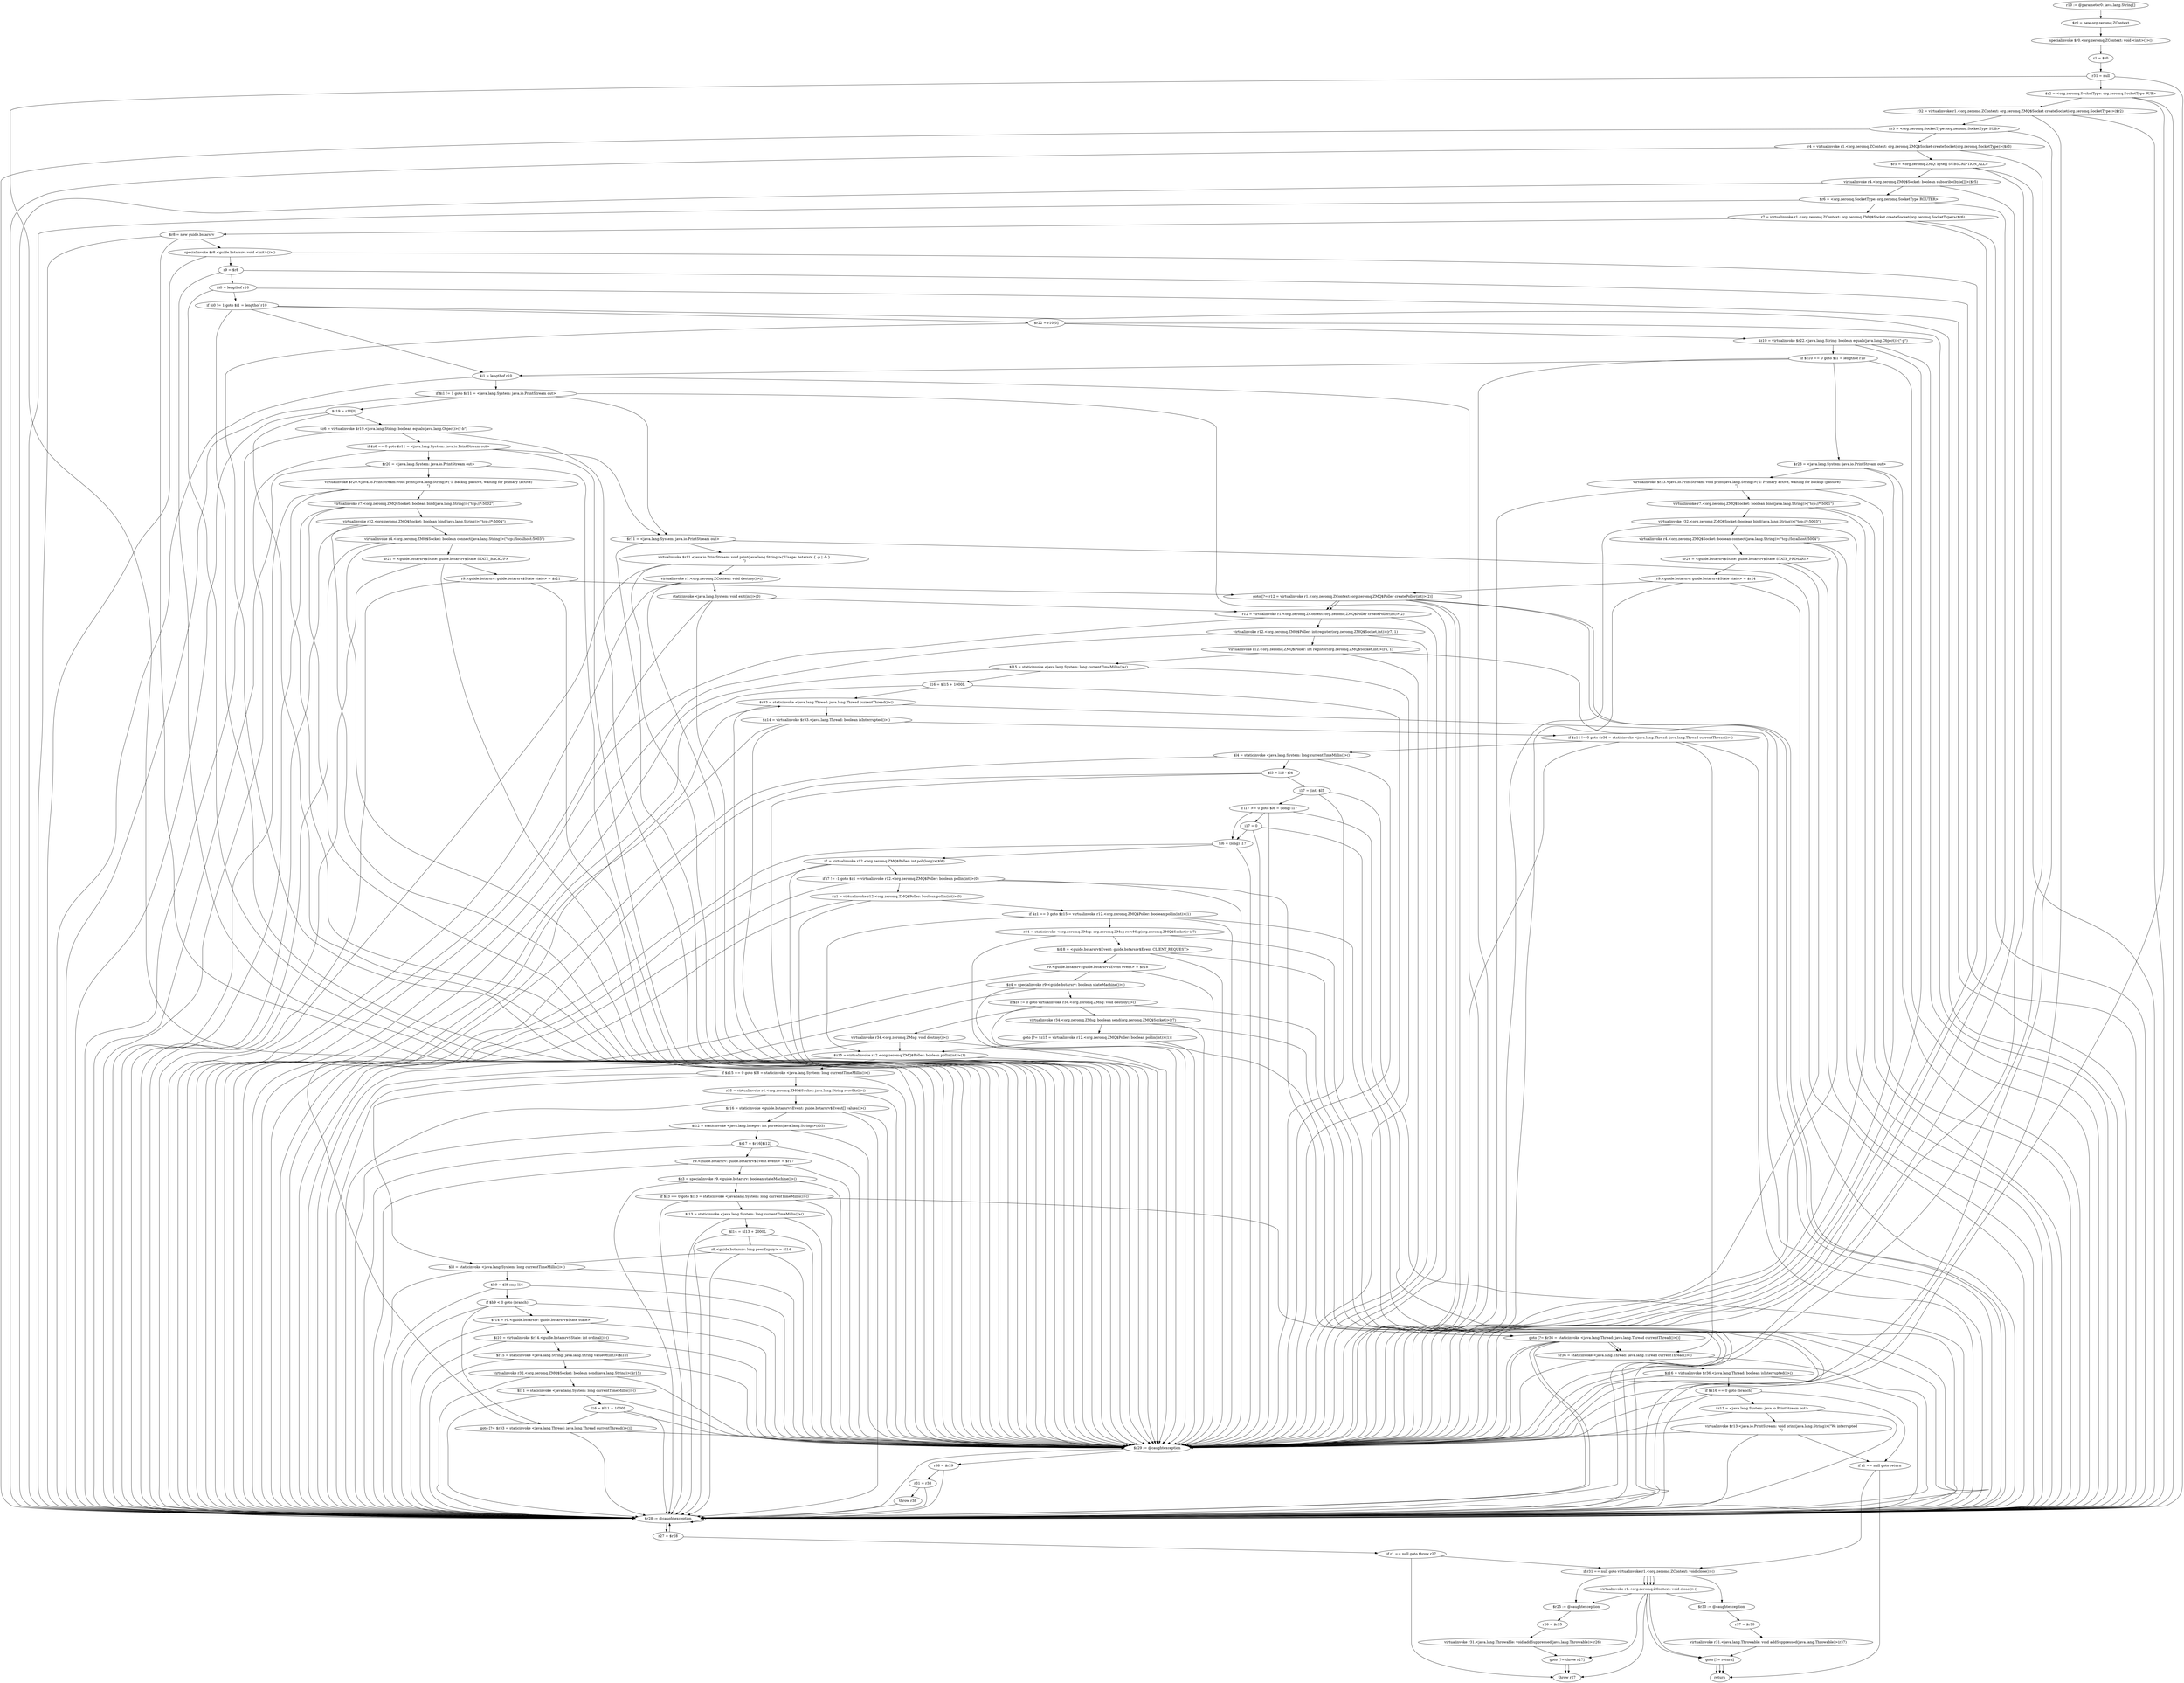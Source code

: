 digraph "unitGraph" {
    "r10 := @parameter0: java.lang.String[]"
    "$r0 = new org.zeromq.ZContext"
    "specialinvoke $r0.<org.zeromq.ZContext: void <init>()>()"
    "r1 = $r0"
    "r31 = null"
    "$r2 = <org.zeromq.SocketType: org.zeromq.SocketType PUB>"
    "r32 = virtualinvoke r1.<org.zeromq.ZContext: org.zeromq.ZMQ$Socket createSocket(org.zeromq.SocketType)>($r2)"
    "$r3 = <org.zeromq.SocketType: org.zeromq.SocketType SUB>"
    "r4 = virtualinvoke r1.<org.zeromq.ZContext: org.zeromq.ZMQ$Socket createSocket(org.zeromq.SocketType)>($r3)"
    "$r5 = <org.zeromq.ZMQ: byte[] SUBSCRIPTION_ALL>"
    "virtualinvoke r4.<org.zeromq.ZMQ$Socket: boolean subscribe(byte[])>($r5)"
    "$r6 = <org.zeromq.SocketType: org.zeromq.SocketType ROUTER>"
    "r7 = virtualinvoke r1.<org.zeromq.ZContext: org.zeromq.ZMQ$Socket createSocket(org.zeromq.SocketType)>($r6)"
    "$r8 = new guide.bstarsrv"
    "specialinvoke $r8.<guide.bstarsrv: void <init>()>()"
    "r9 = $r8"
    "$i0 = lengthof r10"
    "if $i0 != 1 goto $i1 = lengthof r10"
    "$r22 = r10[0]"
    "$z10 = virtualinvoke $r22.<java.lang.String: boolean equals(java.lang.Object)>(\"-p\")"
    "if $z10 == 0 goto $i1 = lengthof r10"
    "$r23 = <java.lang.System: java.io.PrintStream out>"
    "virtualinvoke $r23.<java.io.PrintStream: void print(java.lang.String)>(\"I: Primary active, waiting for backup (passive)\n\")"
    "virtualinvoke r7.<org.zeromq.ZMQ$Socket: boolean bind(java.lang.String)>(\"tcp://*:5001\")"
    "virtualinvoke r32.<org.zeromq.ZMQ$Socket: boolean bind(java.lang.String)>(\"tcp://*:5003\")"
    "virtualinvoke r4.<org.zeromq.ZMQ$Socket: boolean connect(java.lang.String)>(\"tcp://localhost:5004\")"
    "$r24 = <guide.bstarsrv$State: guide.bstarsrv$State STATE_PRIMARY>"
    "r9.<guide.bstarsrv: guide.bstarsrv$State state> = $r24"
    "goto [?= r12 = virtualinvoke r1.<org.zeromq.ZContext: org.zeromq.ZMQ$Poller createPoller(int)>(2)]"
    "$i1 = lengthof r10"
    "if $i1 != 1 goto $r11 = <java.lang.System: java.io.PrintStream out>"
    "$r19 = r10[0]"
    "$z6 = virtualinvoke $r19.<java.lang.String: boolean equals(java.lang.Object)>(\"-b\")"
    "if $z6 == 0 goto $r11 = <java.lang.System: java.io.PrintStream out>"
    "$r20 = <java.lang.System: java.io.PrintStream out>"
    "virtualinvoke $r20.<java.io.PrintStream: void print(java.lang.String)>(\"I: Backup passive, waiting for primary (active)\n\")"
    "virtualinvoke r7.<org.zeromq.ZMQ$Socket: boolean bind(java.lang.String)>(\"tcp://*:5002\")"
    "virtualinvoke r32.<org.zeromq.ZMQ$Socket: boolean bind(java.lang.String)>(\"tcp://*:5004\")"
    "virtualinvoke r4.<org.zeromq.ZMQ$Socket: boolean connect(java.lang.String)>(\"tcp://localhost:5003\")"
    "$r21 = <guide.bstarsrv$State: guide.bstarsrv$State STATE_BACKUP>"
    "r9.<guide.bstarsrv: guide.bstarsrv$State state> = $r21"
    "$r11 = <java.lang.System: java.io.PrintStream out>"
    "virtualinvoke $r11.<java.io.PrintStream: void print(java.lang.String)>(\"Usage: bstarsrv { -p | -b }\n\")"
    "virtualinvoke r1.<org.zeromq.ZContext: void destroy()>()"
    "staticinvoke <java.lang.System: void exit(int)>(0)"
    "r12 = virtualinvoke r1.<org.zeromq.ZContext: org.zeromq.ZMQ$Poller createPoller(int)>(2)"
    "virtualinvoke r12.<org.zeromq.ZMQ$Poller: int register(org.zeromq.ZMQ$Socket,int)>(r7, 1)"
    "virtualinvoke r12.<org.zeromq.ZMQ$Poller: int register(org.zeromq.ZMQ$Socket,int)>(r4, 1)"
    "$l15 = staticinvoke <java.lang.System: long currentTimeMillis()>()"
    "l16 = $l15 + 1000L"
    "$r33 = staticinvoke <java.lang.Thread: java.lang.Thread currentThread()>()"
    "$z14 = virtualinvoke $r33.<java.lang.Thread: boolean isInterrupted()>()"
    "if $z14 != 0 goto $r36 = staticinvoke <java.lang.Thread: java.lang.Thread currentThread()>()"
    "$l4 = staticinvoke <java.lang.System: long currentTimeMillis()>()"
    "$l5 = l16 - $l4"
    "i17 = (int) $l5"
    "if i17 >= 0 goto $l6 = (long) i17"
    "i17 = 0"
    "$l6 = (long) i17"
    "i7 = virtualinvoke r12.<org.zeromq.ZMQ$Poller: int poll(long)>($l6)"
    "if i7 != -1 goto $z1 = virtualinvoke r12.<org.zeromq.ZMQ$Poller: boolean pollin(int)>(0)"
    "goto [?= $r36 = staticinvoke <java.lang.Thread: java.lang.Thread currentThread()>()]"
    "$z1 = virtualinvoke r12.<org.zeromq.ZMQ$Poller: boolean pollin(int)>(0)"
    "if $z1 == 0 goto $z15 = virtualinvoke r12.<org.zeromq.ZMQ$Poller: boolean pollin(int)>(1)"
    "r34 = staticinvoke <org.zeromq.ZMsg: org.zeromq.ZMsg recvMsg(org.zeromq.ZMQ$Socket)>(r7)"
    "$r18 = <guide.bstarsrv$Event: guide.bstarsrv$Event CLIENT_REQUEST>"
    "r9.<guide.bstarsrv: guide.bstarsrv$Event event> = $r18"
    "$z4 = specialinvoke r9.<guide.bstarsrv: boolean stateMachine()>()"
    "if $z4 != 0 goto virtualinvoke r34.<org.zeromq.ZMsg: void destroy()>()"
    "virtualinvoke r34.<org.zeromq.ZMsg: boolean send(org.zeromq.ZMQ$Socket)>(r7)"
    "goto [?= $z15 = virtualinvoke r12.<org.zeromq.ZMQ$Poller: boolean pollin(int)>(1)]"
    "virtualinvoke r34.<org.zeromq.ZMsg: void destroy()>()"
    "$z15 = virtualinvoke r12.<org.zeromq.ZMQ$Poller: boolean pollin(int)>(1)"
    "if $z15 == 0 goto $l8 = staticinvoke <java.lang.System: long currentTimeMillis()>()"
    "r35 = virtualinvoke r4.<org.zeromq.ZMQ$Socket: java.lang.String recvStr()>()"
    "$r16 = staticinvoke <guide.bstarsrv$Event: guide.bstarsrv$Event[] values()>()"
    "$i12 = staticinvoke <java.lang.Integer: int parseInt(java.lang.String)>(r35)"
    "$r17 = $r16[$i12]"
    "r9.<guide.bstarsrv: guide.bstarsrv$Event event> = $r17"
    "$z3 = specialinvoke r9.<guide.bstarsrv: boolean stateMachine()>()"
    "if $z3 == 0 goto $l13 = staticinvoke <java.lang.System: long currentTimeMillis()>()"
    "$l13 = staticinvoke <java.lang.System: long currentTimeMillis()>()"
    "$l14 = $l13 + 2000L"
    "r9.<guide.bstarsrv: long peerExpiry> = $l14"
    "$l8 = staticinvoke <java.lang.System: long currentTimeMillis()>()"
    "$b9 = $l8 cmp l16"
    "if $b9 < 0 goto (branch)"
    "$r14 = r9.<guide.bstarsrv: guide.bstarsrv$State state>"
    "$i10 = virtualinvoke $r14.<guide.bstarsrv$State: int ordinal()>()"
    "$r15 = staticinvoke <java.lang.String: java.lang.String valueOf(int)>($i10)"
    "virtualinvoke r32.<org.zeromq.ZMQ$Socket: boolean send(java.lang.String)>($r15)"
    "$l11 = staticinvoke <java.lang.System: long currentTimeMillis()>()"
    "l16 = $l11 + 1000L"
    "goto [?= $r33 = staticinvoke <java.lang.Thread: java.lang.Thread currentThread()>()]"
    "$r36 = staticinvoke <java.lang.Thread: java.lang.Thread currentThread()>()"
    "$z16 = virtualinvoke $r36.<java.lang.Thread: boolean isInterrupted()>()"
    "if $z16 == 0 goto (branch)"
    "$r13 = <java.lang.System: java.io.PrintStream out>"
    "virtualinvoke $r13.<java.io.PrintStream: void print(java.lang.String)>(\"W: interrupted\n\")"
    "if r1 == null goto return"
    "if r31 == null goto virtualinvoke r1.<org.zeromq.ZContext: void close()>()"
    "virtualinvoke r1.<org.zeromq.ZContext: void close()>()"
    "goto [?= return]"
    "$r30 := @caughtexception"
    "r37 = $r30"
    "virtualinvoke r31.<java.lang.Throwable: void addSuppressed(java.lang.Throwable)>(r37)"
    "$r29 := @caughtexception"
    "r38 = $r29"
    "r31 = r38"
    "throw r38"
    "$r28 := @caughtexception"
    "r27 = $r28"
    "if r1 == null goto throw r27"
    "goto [?= throw r27]"
    "$r25 := @caughtexception"
    "r26 = $r25"
    "virtualinvoke r31.<java.lang.Throwable: void addSuppressed(java.lang.Throwable)>(r26)"
    "throw r27"
    "return"
    "r10 := @parameter0: java.lang.String[]"->"$r0 = new org.zeromq.ZContext";
    "$r0 = new org.zeromq.ZContext"->"specialinvoke $r0.<org.zeromq.ZContext: void <init>()>()";
    "specialinvoke $r0.<org.zeromq.ZContext: void <init>()>()"->"r1 = $r0";
    "r1 = $r0"->"r31 = null";
    "r31 = null"->"$r29 := @caughtexception";
    "r31 = null"->"$r28 := @caughtexception";
    "r31 = null"->"$r2 = <org.zeromq.SocketType: org.zeromq.SocketType PUB>";
    "$r2 = <org.zeromq.SocketType: org.zeromq.SocketType PUB>"->"$r29 := @caughtexception";
    "$r2 = <org.zeromq.SocketType: org.zeromq.SocketType PUB>"->"$r28 := @caughtexception";
    "$r2 = <org.zeromq.SocketType: org.zeromq.SocketType PUB>"->"r32 = virtualinvoke r1.<org.zeromq.ZContext: org.zeromq.ZMQ$Socket createSocket(org.zeromq.SocketType)>($r2)";
    "r32 = virtualinvoke r1.<org.zeromq.ZContext: org.zeromq.ZMQ$Socket createSocket(org.zeromq.SocketType)>($r2)"->"$r29 := @caughtexception";
    "r32 = virtualinvoke r1.<org.zeromq.ZContext: org.zeromq.ZMQ$Socket createSocket(org.zeromq.SocketType)>($r2)"->"$r28 := @caughtexception";
    "r32 = virtualinvoke r1.<org.zeromq.ZContext: org.zeromq.ZMQ$Socket createSocket(org.zeromq.SocketType)>($r2)"->"$r3 = <org.zeromq.SocketType: org.zeromq.SocketType SUB>";
    "$r3 = <org.zeromq.SocketType: org.zeromq.SocketType SUB>"->"$r29 := @caughtexception";
    "$r3 = <org.zeromq.SocketType: org.zeromq.SocketType SUB>"->"$r28 := @caughtexception";
    "$r3 = <org.zeromq.SocketType: org.zeromq.SocketType SUB>"->"r4 = virtualinvoke r1.<org.zeromq.ZContext: org.zeromq.ZMQ$Socket createSocket(org.zeromq.SocketType)>($r3)";
    "r4 = virtualinvoke r1.<org.zeromq.ZContext: org.zeromq.ZMQ$Socket createSocket(org.zeromq.SocketType)>($r3)"->"$r29 := @caughtexception";
    "r4 = virtualinvoke r1.<org.zeromq.ZContext: org.zeromq.ZMQ$Socket createSocket(org.zeromq.SocketType)>($r3)"->"$r28 := @caughtexception";
    "r4 = virtualinvoke r1.<org.zeromq.ZContext: org.zeromq.ZMQ$Socket createSocket(org.zeromq.SocketType)>($r3)"->"$r5 = <org.zeromq.ZMQ: byte[] SUBSCRIPTION_ALL>";
    "$r5 = <org.zeromq.ZMQ: byte[] SUBSCRIPTION_ALL>"->"$r29 := @caughtexception";
    "$r5 = <org.zeromq.ZMQ: byte[] SUBSCRIPTION_ALL>"->"$r28 := @caughtexception";
    "$r5 = <org.zeromq.ZMQ: byte[] SUBSCRIPTION_ALL>"->"virtualinvoke r4.<org.zeromq.ZMQ$Socket: boolean subscribe(byte[])>($r5)";
    "virtualinvoke r4.<org.zeromq.ZMQ$Socket: boolean subscribe(byte[])>($r5)"->"$r29 := @caughtexception";
    "virtualinvoke r4.<org.zeromq.ZMQ$Socket: boolean subscribe(byte[])>($r5)"->"$r28 := @caughtexception";
    "virtualinvoke r4.<org.zeromq.ZMQ$Socket: boolean subscribe(byte[])>($r5)"->"$r6 = <org.zeromq.SocketType: org.zeromq.SocketType ROUTER>";
    "$r6 = <org.zeromq.SocketType: org.zeromq.SocketType ROUTER>"->"$r29 := @caughtexception";
    "$r6 = <org.zeromq.SocketType: org.zeromq.SocketType ROUTER>"->"$r28 := @caughtexception";
    "$r6 = <org.zeromq.SocketType: org.zeromq.SocketType ROUTER>"->"r7 = virtualinvoke r1.<org.zeromq.ZContext: org.zeromq.ZMQ$Socket createSocket(org.zeromq.SocketType)>($r6)";
    "r7 = virtualinvoke r1.<org.zeromq.ZContext: org.zeromq.ZMQ$Socket createSocket(org.zeromq.SocketType)>($r6)"->"$r29 := @caughtexception";
    "r7 = virtualinvoke r1.<org.zeromq.ZContext: org.zeromq.ZMQ$Socket createSocket(org.zeromq.SocketType)>($r6)"->"$r28 := @caughtexception";
    "r7 = virtualinvoke r1.<org.zeromq.ZContext: org.zeromq.ZMQ$Socket createSocket(org.zeromq.SocketType)>($r6)"->"$r8 = new guide.bstarsrv";
    "$r8 = new guide.bstarsrv"->"$r29 := @caughtexception";
    "$r8 = new guide.bstarsrv"->"$r28 := @caughtexception";
    "$r8 = new guide.bstarsrv"->"specialinvoke $r8.<guide.bstarsrv: void <init>()>()";
    "specialinvoke $r8.<guide.bstarsrv: void <init>()>()"->"$r29 := @caughtexception";
    "specialinvoke $r8.<guide.bstarsrv: void <init>()>()"->"$r28 := @caughtexception";
    "specialinvoke $r8.<guide.bstarsrv: void <init>()>()"->"r9 = $r8";
    "r9 = $r8"->"$r29 := @caughtexception";
    "r9 = $r8"->"$r28 := @caughtexception";
    "r9 = $r8"->"$i0 = lengthof r10";
    "$i0 = lengthof r10"->"$r29 := @caughtexception";
    "$i0 = lengthof r10"->"$r28 := @caughtexception";
    "$i0 = lengthof r10"->"if $i0 != 1 goto $i1 = lengthof r10";
    "if $i0 != 1 goto $i1 = lengthof r10"->"$r22 = r10[0]";
    "if $i0 != 1 goto $i1 = lengthof r10"->"$i1 = lengthof r10";
    "if $i0 != 1 goto $i1 = lengthof r10"->"$r29 := @caughtexception";
    "if $i0 != 1 goto $i1 = lengthof r10"->"$r28 := @caughtexception";
    "$r22 = r10[0]"->"$r29 := @caughtexception";
    "$r22 = r10[0]"->"$r28 := @caughtexception";
    "$r22 = r10[0]"->"$z10 = virtualinvoke $r22.<java.lang.String: boolean equals(java.lang.Object)>(\"-p\")";
    "$z10 = virtualinvoke $r22.<java.lang.String: boolean equals(java.lang.Object)>(\"-p\")"->"$r29 := @caughtexception";
    "$z10 = virtualinvoke $r22.<java.lang.String: boolean equals(java.lang.Object)>(\"-p\")"->"$r28 := @caughtexception";
    "$z10 = virtualinvoke $r22.<java.lang.String: boolean equals(java.lang.Object)>(\"-p\")"->"if $z10 == 0 goto $i1 = lengthof r10";
    "if $z10 == 0 goto $i1 = lengthof r10"->"$r23 = <java.lang.System: java.io.PrintStream out>";
    "if $z10 == 0 goto $i1 = lengthof r10"->"$i1 = lengthof r10";
    "if $z10 == 0 goto $i1 = lengthof r10"->"$r29 := @caughtexception";
    "if $z10 == 0 goto $i1 = lengthof r10"->"$r28 := @caughtexception";
    "$r23 = <java.lang.System: java.io.PrintStream out>"->"$r29 := @caughtexception";
    "$r23 = <java.lang.System: java.io.PrintStream out>"->"$r28 := @caughtexception";
    "$r23 = <java.lang.System: java.io.PrintStream out>"->"virtualinvoke $r23.<java.io.PrintStream: void print(java.lang.String)>(\"I: Primary active, waiting for backup (passive)\n\")";
    "virtualinvoke $r23.<java.io.PrintStream: void print(java.lang.String)>(\"I: Primary active, waiting for backup (passive)\n\")"->"$r29 := @caughtexception";
    "virtualinvoke $r23.<java.io.PrintStream: void print(java.lang.String)>(\"I: Primary active, waiting for backup (passive)\n\")"->"$r28 := @caughtexception";
    "virtualinvoke $r23.<java.io.PrintStream: void print(java.lang.String)>(\"I: Primary active, waiting for backup (passive)\n\")"->"virtualinvoke r7.<org.zeromq.ZMQ$Socket: boolean bind(java.lang.String)>(\"tcp://*:5001\")";
    "virtualinvoke r7.<org.zeromq.ZMQ$Socket: boolean bind(java.lang.String)>(\"tcp://*:5001\")"->"$r29 := @caughtexception";
    "virtualinvoke r7.<org.zeromq.ZMQ$Socket: boolean bind(java.lang.String)>(\"tcp://*:5001\")"->"$r28 := @caughtexception";
    "virtualinvoke r7.<org.zeromq.ZMQ$Socket: boolean bind(java.lang.String)>(\"tcp://*:5001\")"->"virtualinvoke r32.<org.zeromq.ZMQ$Socket: boolean bind(java.lang.String)>(\"tcp://*:5003\")";
    "virtualinvoke r32.<org.zeromq.ZMQ$Socket: boolean bind(java.lang.String)>(\"tcp://*:5003\")"->"$r29 := @caughtexception";
    "virtualinvoke r32.<org.zeromq.ZMQ$Socket: boolean bind(java.lang.String)>(\"tcp://*:5003\")"->"$r28 := @caughtexception";
    "virtualinvoke r32.<org.zeromq.ZMQ$Socket: boolean bind(java.lang.String)>(\"tcp://*:5003\")"->"virtualinvoke r4.<org.zeromq.ZMQ$Socket: boolean connect(java.lang.String)>(\"tcp://localhost:5004\")";
    "virtualinvoke r4.<org.zeromq.ZMQ$Socket: boolean connect(java.lang.String)>(\"tcp://localhost:5004\")"->"$r29 := @caughtexception";
    "virtualinvoke r4.<org.zeromq.ZMQ$Socket: boolean connect(java.lang.String)>(\"tcp://localhost:5004\")"->"$r28 := @caughtexception";
    "virtualinvoke r4.<org.zeromq.ZMQ$Socket: boolean connect(java.lang.String)>(\"tcp://localhost:5004\")"->"$r24 = <guide.bstarsrv$State: guide.bstarsrv$State STATE_PRIMARY>";
    "$r24 = <guide.bstarsrv$State: guide.bstarsrv$State STATE_PRIMARY>"->"$r29 := @caughtexception";
    "$r24 = <guide.bstarsrv$State: guide.bstarsrv$State STATE_PRIMARY>"->"$r28 := @caughtexception";
    "$r24 = <guide.bstarsrv$State: guide.bstarsrv$State STATE_PRIMARY>"->"r9.<guide.bstarsrv: guide.bstarsrv$State state> = $r24";
    "r9.<guide.bstarsrv: guide.bstarsrv$State state> = $r24"->"$r29 := @caughtexception";
    "r9.<guide.bstarsrv: guide.bstarsrv$State state> = $r24"->"$r28 := @caughtexception";
    "r9.<guide.bstarsrv: guide.bstarsrv$State state> = $r24"->"goto [?= r12 = virtualinvoke r1.<org.zeromq.ZContext: org.zeromq.ZMQ$Poller createPoller(int)>(2)]";
    "goto [?= r12 = virtualinvoke r1.<org.zeromq.ZContext: org.zeromq.ZMQ$Poller createPoller(int)>(2)]"->"$r29 := @caughtexception";
    "goto [?= r12 = virtualinvoke r1.<org.zeromq.ZContext: org.zeromq.ZMQ$Poller createPoller(int)>(2)]"->"$r28 := @caughtexception";
    "goto [?= r12 = virtualinvoke r1.<org.zeromq.ZContext: org.zeromq.ZMQ$Poller createPoller(int)>(2)]"->"r12 = virtualinvoke r1.<org.zeromq.ZContext: org.zeromq.ZMQ$Poller createPoller(int)>(2)";
    "$i1 = lengthof r10"->"$r29 := @caughtexception";
    "$i1 = lengthof r10"->"$r28 := @caughtexception";
    "$i1 = lengthof r10"->"if $i1 != 1 goto $r11 = <java.lang.System: java.io.PrintStream out>";
    "if $i1 != 1 goto $r11 = <java.lang.System: java.io.PrintStream out>"->"$r19 = r10[0]";
    "if $i1 != 1 goto $r11 = <java.lang.System: java.io.PrintStream out>"->"$r11 = <java.lang.System: java.io.PrintStream out>";
    "if $i1 != 1 goto $r11 = <java.lang.System: java.io.PrintStream out>"->"$r29 := @caughtexception";
    "if $i1 != 1 goto $r11 = <java.lang.System: java.io.PrintStream out>"->"$r28 := @caughtexception";
    "$r19 = r10[0]"->"$r29 := @caughtexception";
    "$r19 = r10[0]"->"$r28 := @caughtexception";
    "$r19 = r10[0]"->"$z6 = virtualinvoke $r19.<java.lang.String: boolean equals(java.lang.Object)>(\"-b\")";
    "$z6 = virtualinvoke $r19.<java.lang.String: boolean equals(java.lang.Object)>(\"-b\")"->"$r29 := @caughtexception";
    "$z6 = virtualinvoke $r19.<java.lang.String: boolean equals(java.lang.Object)>(\"-b\")"->"$r28 := @caughtexception";
    "$z6 = virtualinvoke $r19.<java.lang.String: boolean equals(java.lang.Object)>(\"-b\")"->"if $z6 == 0 goto $r11 = <java.lang.System: java.io.PrintStream out>";
    "if $z6 == 0 goto $r11 = <java.lang.System: java.io.PrintStream out>"->"$r20 = <java.lang.System: java.io.PrintStream out>";
    "if $z6 == 0 goto $r11 = <java.lang.System: java.io.PrintStream out>"->"$r11 = <java.lang.System: java.io.PrintStream out>";
    "if $z6 == 0 goto $r11 = <java.lang.System: java.io.PrintStream out>"->"$r29 := @caughtexception";
    "if $z6 == 0 goto $r11 = <java.lang.System: java.io.PrintStream out>"->"$r28 := @caughtexception";
    "$r20 = <java.lang.System: java.io.PrintStream out>"->"$r29 := @caughtexception";
    "$r20 = <java.lang.System: java.io.PrintStream out>"->"$r28 := @caughtexception";
    "$r20 = <java.lang.System: java.io.PrintStream out>"->"virtualinvoke $r20.<java.io.PrintStream: void print(java.lang.String)>(\"I: Backup passive, waiting for primary (active)\n\")";
    "virtualinvoke $r20.<java.io.PrintStream: void print(java.lang.String)>(\"I: Backup passive, waiting for primary (active)\n\")"->"$r29 := @caughtexception";
    "virtualinvoke $r20.<java.io.PrintStream: void print(java.lang.String)>(\"I: Backup passive, waiting for primary (active)\n\")"->"$r28 := @caughtexception";
    "virtualinvoke $r20.<java.io.PrintStream: void print(java.lang.String)>(\"I: Backup passive, waiting for primary (active)\n\")"->"virtualinvoke r7.<org.zeromq.ZMQ$Socket: boolean bind(java.lang.String)>(\"tcp://*:5002\")";
    "virtualinvoke r7.<org.zeromq.ZMQ$Socket: boolean bind(java.lang.String)>(\"tcp://*:5002\")"->"$r29 := @caughtexception";
    "virtualinvoke r7.<org.zeromq.ZMQ$Socket: boolean bind(java.lang.String)>(\"tcp://*:5002\")"->"$r28 := @caughtexception";
    "virtualinvoke r7.<org.zeromq.ZMQ$Socket: boolean bind(java.lang.String)>(\"tcp://*:5002\")"->"virtualinvoke r32.<org.zeromq.ZMQ$Socket: boolean bind(java.lang.String)>(\"tcp://*:5004\")";
    "virtualinvoke r32.<org.zeromq.ZMQ$Socket: boolean bind(java.lang.String)>(\"tcp://*:5004\")"->"$r29 := @caughtexception";
    "virtualinvoke r32.<org.zeromq.ZMQ$Socket: boolean bind(java.lang.String)>(\"tcp://*:5004\")"->"$r28 := @caughtexception";
    "virtualinvoke r32.<org.zeromq.ZMQ$Socket: boolean bind(java.lang.String)>(\"tcp://*:5004\")"->"virtualinvoke r4.<org.zeromq.ZMQ$Socket: boolean connect(java.lang.String)>(\"tcp://localhost:5003\")";
    "virtualinvoke r4.<org.zeromq.ZMQ$Socket: boolean connect(java.lang.String)>(\"tcp://localhost:5003\")"->"$r29 := @caughtexception";
    "virtualinvoke r4.<org.zeromq.ZMQ$Socket: boolean connect(java.lang.String)>(\"tcp://localhost:5003\")"->"$r28 := @caughtexception";
    "virtualinvoke r4.<org.zeromq.ZMQ$Socket: boolean connect(java.lang.String)>(\"tcp://localhost:5003\")"->"$r21 = <guide.bstarsrv$State: guide.bstarsrv$State STATE_BACKUP>";
    "$r21 = <guide.bstarsrv$State: guide.bstarsrv$State STATE_BACKUP>"->"$r29 := @caughtexception";
    "$r21 = <guide.bstarsrv$State: guide.bstarsrv$State STATE_BACKUP>"->"$r28 := @caughtexception";
    "$r21 = <guide.bstarsrv$State: guide.bstarsrv$State STATE_BACKUP>"->"r9.<guide.bstarsrv: guide.bstarsrv$State state> = $r21";
    "r9.<guide.bstarsrv: guide.bstarsrv$State state> = $r21"->"$r29 := @caughtexception";
    "r9.<guide.bstarsrv: guide.bstarsrv$State state> = $r21"->"$r28 := @caughtexception";
    "r9.<guide.bstarsrv: guide.bstarsrv$State state> = $r21"->"goto [?= r12 = virtualinvoke r1.<org.zeromq.ZContext: org.zeromq.ZMQ$Poller createPoller(int)>(2)]";
    "goto [?= r12 = virtualinvoke r1.<org.zeromq.ZContext: org.zeromq.ZMQ$Poller createPoller(int)>(2)]"->"$r29 := @caughtexception";
    "goto [?= r12 = virtualinvoke r1.<org.zeromq.ZContext: org.zeromq.ZMQ$Poller createPoller(int)>(2)]"->"$r28 := @caughtexception";
    "goto [?= r12 = virtualinvoke r1.<org.zeromq.ZContext: org.zeromq.ZMQ$Poller createPoller(int)>(2)]"->"r12 = virtualinvoke r1.<org.zeromq.ZContext: org.zeromq.ZMQ$Poller createPoller(int)>(2)";
    "$r11 = <java.lang.System: java.io.PrintStream out>"->"$r29 := @caughtexception";
    "$r11 = <java.lang.System: java.io.PrintStream out>"->"$r28 := @caughtexception";
    "$r11 = <java.lang.System: java.io.PrintStream out>"->"virtualinvoke $r11.<java.io.PrintStream: void print(java.lang.String)>(\"Usage: bstarsrv { -p | -b }\n\")";
    "virtualinvoke $r11.<java.io.PrintStream: void print(java.lang.String)>(\"Usage: bstarsrv { -p | -b }\n\")"->"$r29 := @caughtexception";
    "virtualinvoke $r11.<java.io.PrintStream: void print(java.lang.String)>(\"Usage: bstarsrv { -p | -b }\n\")"->"$r28 := @caughtexception";
    "virtualinvoke $r11.<java.io.PrintStream: void print(java.lang.String)>(\"Usage: bstarsrv { -p | -b }\n\")"->"virtualinvoke r1.<org.zeromq.ZContext: void destroy()>()";
    "virtualinvoke r1.<org.zeromq.ZContext: void destroy()>()"->"$r29 := @caughtexception";
    "virtualinvoke r1.<org.zeromq.ZContext: void destroy()>()"->"$r28 := @caughtexception";
    "virtualinvoke r1.<org.zeromq.ZContext: void destroy()>()"->"staticinvoke <java.lang.System: void exit(int)>(0)";
    "staticinvoke <java.lang.System: void exit(int)>(0)"->"$r29 := @caughtexception";
    "staticinvoke <java.lang.System: void exit(int)>(0)"->"$r28 := @caughtexception";
    "staticinvoke <java.lang.System: void exit(int)>(0)"->"r12 = virtualinvoke r1.<org.zeromq.ZContext: org.zeromq.ZMQ$Poller createPoller(int)>(2)";
    "r12 = virtualinvoke r1.<org.zeromq.ZContext: org.zeromq.ZMQ$Poller createPoller(int)>(2)"->"$r29 := @caughtexception";
    "r12 = virtualinvoke r1.<org.zeromq.ZContext: org.zeromq.ZMQ$Poller createPoller(int)>(2)"->"$r28 := @caughtexception";
    "r12 = virtualinvoke r1.<org.zeromq.ZContext: org.zeromq.ZMQ$Poller createPoller(int)>(2)"->"virtualinvoke r12.<org.zeromq.ZMQ$Poller: int register(org.zeromq.ZMQ$Socket,int)>(r7, 1)";
    "virtualinvoke r12.<org.zeromq.ZMQ$Poller: int register(org.zeromq.ZMQ$Socket,int)>(r7, 1)"->"$r29 := @caughtexception";
    "virtualinvoke r12.<org.zeromq.ZMQ$Poller: int register(org.zeromq.ZMQ$Socket,int)>(r7, 1)"->"$r28 := @caughtexception";
    "virtualinvoke r12.<org.zeromq.ZMQ$Poller: int register(org.zeromq.ZMQ$Socket,int)>(r7, 1)"->"virtualinvoke r12.<org.zeromq.ZMQ$Poller: int register(org.zeromq.ZMQ$Socket,int)>(r4, 1)";
    "virtualinvoke r12.<org.zeromq.ZMQ$Poller: int register(org.zeromq.ZMQ$Socket,int)>(r4, 1)"->"$r29 := @caughtexception";
    "virtualinvoke r12.<org.zeromq.ZMQ$Poller: int register(org.zeromq.ZMQ$Socket,int)>(r4, 1)"->"$r28 := @caughtexception";
    "virtualinvoke r12.<org.zeromq.ZMQ$Poller: int register(org.zeromq.ZMQ$Socket,int)>(r4, 1)"->"$l15 = staticinvoke <java.lang.System: long currentTimeMillis()>()";
    "$l15 = staticinvoke <java.lang.System: long currentTimeMillis()>()"->"$r29 := @caughtexception";
    "$l15 = staticinvoke <java.lang.System: long currentTimeMillis()>()"->"$r28 := @caughtexception";
    "$l15 = staticinvoke <java.lang.System: long currentTimeMillis()>()"->"l16 = $l15 + 1000L";
    "l16 = $l15 + 1000L"->"$r29 := @caughtexception";
    "l16 = $l15 + 1000L"->"$r28 := @caughtexception";
    "l16 = $l15 + 1000L"->"$r33 = staticinvoke <java.lang.Thread: java.lang.Thread currentThread()>()";
    "$r33 = staticinvoke <java.lang.Thread: java.lang.Thread currentThread()>()"->"$r29 := @caughtexception";
    "$r33 = staticinvoke <java.lang.Thread: java.lang.Thread currentThread()>()"->"$r28 := @caughtexception";
    "$r33 = staticinvoke <java.lang.Thread: java.lang.Thread currentThread()>()"->"$z14 = virtualinvoke $r33.<java.lang.Thread: boolean isInterrupted()>()";
    "$z14 = virtualinvoke $r33.<java.lang.Thread: boolean isInterrupted()>()"->"$r29 := @caughtexception";
    "$z14 = virtualinvoke $r33.<java.lang.Thread: boolean isInterrupted()>()"->"$r28 := @caughtexception";
    "$z14 = virtualinvoke $r33.<java.lang.Thread: boolean isInterrupted()>()"->"if $z14 != 0 goto $r36 = staticinvoke <java.lang.Thread: java.lang.Thread currentThread()>()";
    "if $z14 != 0 goto $r36 = staticinvoke <java.lang.Thread: java.lang.Thread currentThread()>()"->"$l4 = staticinvoke <java.lang.System: long currentTimeMillis()>()";
    "if $z14 != 0 goto $r36 = staticinvoke <java.lang.Thread: java.lang.Thread currentThread()>()"->"$r36 = staticinvoke <java.lang.Thread: java.lang.Thread currentThread()>()";
    "if $z14 != 0 goto $r36 = staticinvoke <java.lang.Thread: java.lang.Thread currentThread()>()"->"$r29 := @caughtexception";
    "if $z14 != 0 goto $r36 = staticinvoke <java.lang.Thread: java.lang.Thread currentThread()>()"->"$r28 := @caughtexception";
    "$l4 = staticinvoke <java.lang.System: long currentTimeMillis()>()"->"$r29 := @caughtexception";
    "$l4 = staticinvoke <java.lang.System: long currentTimeMillis()>()"->"$r28 := @caughtexception";
    "$l4 = staticinvoke <java.lang.System: long currentTimeMillis()>()"->"$l5 = l16 - $l4";
    "$l5 = l16 - $l4"->"$r29 := @caughtexception";
    "$l5 = l16 - $l4"->"$r28 := @caughtexception";
    "$l5 = l16 - $l4"->"i17 = (int) $l5";
    "i17 = (int) $l5"->"$r29 := @caughtexception";
    "i17 = (int) $l5"->"$r28 := @caughtexception";
    "i17 = (int) $l5"->"if i17 >= 0 goto $l6 = (long) i17";
    "if i17 >= 0 goto $l6 = (long) i17"->"i17 = 0";
    "if i17 >= 0 goto $l6 = (long) i17"->"$l6 = (long) i17";
    "if i17 >= 0 goto $l6 = (long) i17"->"$r29 := @caughtexception";
    "if i17 >= 0 goto $l6 = (long) i17"->"$r28 := @caughtexception";
    "i17 = 0"->"$r29 := @caughtexception";
    "i17 = 0"->"$r28 := @caughtexception";
    "i17 = 0"->"$l6 = (long) i17";
    "$l6 = (long) i17"->"$r29 := @caughtexception";
    "$l6 = (long) i17"->"$r28 := @caughtexception";
    "$l6 = (long) i17"->"i7 = virtualinvoke r12.<org.zeromq.ZMQ$Poller: int poll(long)>($l6)";
    "i7 = virtualinvoke r12.<org.zeromq.ZMQ$Poller: int poll(long)>($l6)"->"$r29 := @caughtexception";
    "i7 = virtualinvoke r12.<org.zeromq.ZMQ$Poller: int poll(long)>($l6)"->"$r28 := @caughtexception";
    "i7 = virtualinvoke r12.<org.zeromq.ZMQ$Poller: int poll(long)>($l6)"->"if i7 != -1 goto $z1 = virtualinvoke r12.<org.zeromq.ZMQ$Poller: boolean pollin(int)>(0)";
    "if i7 != -1 goto $z1 = virtualinvoke r12.<org.zeromq.ZMQ$Poller: boolean pollin(int)>(0)"->"goto [?= $r36 = staticinvoke <java.lang.Thread: java.lang.Thread currentThread()>()]";
    "if i7 != -1 goto $z1 = virtualinvoke r12.<org.zeromq.ZMQ$Poller: boolean pollin(int)>(0)"->"$z1 = virtualinvoke r12.<org.zeromq.ZMQ$Poller: boolean pollin(int)>(0)";
    "if i7 != -1 goto $z1 = virtualinvoke r12.<org.zeromq.ZMQ$Poller: boolean pollin(int)>(0)"->"$r29 := @caughtexception";
    "if i7 != -1 goto $z1 = virtualinvoke r12.<org.zeromq.ZMQ$Poller: boolean pollin(int)>(0)"->"$r28 := @caughtexception";
    "goto [?= $r36 = staticinvoke <java.lang.Thread: java.lang.Thread currentThread()>()]"->"$r29 := @caughtexception";
    "goto [?= $r36 = staticinvoke <java.lang.Thread: java.lang.Thread currentThread()>()]"->"$r28 := @caughtexception";
    "goto [?= $r36 = staticinvoke <java.lang.Thread: java.lang.Thread currentThread()>()]"->"$r36 = staticinvoke <java.lang.Thread: java.lang.Thread currentThread()>()";
    "$z1 = virtualinvoke r12.<org.zeromq.ZMQ$Poller: boolean pollin(int)>(0)"->"$r29 := @caughtexception";
    "$z1 = virtualinvoke r12.<org.zeromq.ZMQ$Poller: boolean pollin(int)>(0)"->"$r28 := @caughtexception";
    "$z1 = virtualinvoke r12.<org.zeromq.ZMQ$Poller: boolean pollin(int)>(0)"->"if $z1 == 0 goto $z15 = virtualinvoke r12.<org.zeromq.ZMQ$Poller: boolean pollin(int)>(1)";
    "if $z1 == 0 goto $z15 = virtualinvoke r12.<org.zeromq.ZMQ$Poller: boolean pollin(int)>(1)"->"r34 = staticinvoke <org.zeromq.ZMsg: org.zeromq.ZMsg recvMsg(org.zeromq.ZMQ$Socket)>(r7)";
    "if $z1 == 0 goto $z15 = virtualinvoke r12.<org.zeromq.ZMQ$Poller: boolean pollin(int)>(1)"->"$z15 = virtualinvoke r12.<org.zeromq.ZMQ$Poller: boolean pollin(int)>(1)";
    "if $z1 == 0 goto $z15 = virtualinvoke r12.<org.zeromq.ZMQ$Poller: boolean pollin(int)>(1)"->"$r29 := @caughtexception";
    "if $z1 == 0 goto $z15 = virtualinvoke r12.<org.zeromq.ZMQ$Poller: boolean pollin(int)>(1)"->"$r28 := @caughtexception";
    "r34 = staticinvoke <org.zeromq.ZMsg: org.zeromq.ZMsg recvMsg(org.zeromq.ZMQ$Socket)>(r7)"->"$r29 := @caughtexception";
    "r34 = staticinvoke <org.zeromq.ZMsg: org.zeromq.ZMsg recvMsg(org.zeromq.ZMQ$Socket)>(r7)"->"$r28 := @caughtexception";
    "r34 = staticinvoke <org.zeromq.ZMsg: org.zeromq.ZMsg recvMsg(org.zeromq.ZMQ$Socket)>(r7)"->"$r18 = <guide.bstarsrv$Event: guide.bstarsrv$Event CLIENT_REQUEST>";
    "$r18 = <guide.bstarsrv$Event: guide.bstarsrv$Event CLIENT_REQUEST>"->"$r29 := @caughtexception";
    "$r18 = <guide.bstarsrv$Event: guide.bstarsrv$Event CLIENT_REQUEST>"->"$r28 := @caughtexception";
    "$r18 = <guide.bstarsrv$Event: guide.bstarsrv$Event CLIENT_REQUEST>"->"r9.<guide.bstarsrv: guide.bstarsrv$Event event> = $r18";
    "r9.<guide.bstarsrv: guide.bstarsrv$Event event> = $r18"->"$r29 := @caughtexception";
    "r9.<guide.bstarsrv: guide.bstarsrv$Event event> = $r18"->"$r28 := @caughtexception";
    "r9.<guide.bstarsrv: guide.bstarsrv$Event event> = $r18"->"$z4 = specialinvoke r9.<guide.bstarsrv: boolean stateMachine()>()";
    "$z4 = specialinvoke r9.<guide.bstarsrv: boolean stateMachine()>()"->"$r29 := @caughtexception";
    "$z4 = specialinvoke r9.<guide.bstarsrv: boolean stateMachine()>()"->"$r28 := @caughtexception";
    "$z4 = specialinvoke r9.<guide.bstarsrv: boolean stateMachine()>()"->"if $z4 != 0 goto virtualinvoke r34.<org.zeromq.ZMsg: void destroy()>()";
    "if $z4 != 0 goto virtualinvoke r34.<org.zeromq.ZMsg: void destroy()>()"->"virtualinvoke r34.<org.zeromq.ZMsg: boolean send(org.zeromq.ZMQ$Socket)>(r7)";
    "if $z4 != 0 goto virtualinvoke r34.<org.zeromq.ZMsg: void destroy()>()"->"virtualinvoke r34.<org.zeromq.ZMsg: void destroy()>()";
    "if $z4 != 0 goto virtualinvoke r34.<org.zeromq.ZMsg: void destroy()>()"->"$r29 := @caughtexception";
    "if $z4 != 0 goto virtualinvoke r34.<org.zeromq.ZMsg: void destroy()>()"->"$r28 := @caughtexception";
    "virtualinvoke r34.<org.zeromq.ZMsg: boolean send(org.zeromq.ZMQ$Socket)>(r7)"->"$r29 := @caughtexception";
    "virtualinvoke r34.<org.zeromq.ZMsg: boolean send(org.zeromq.ZMQ$Socket)>(r7)"->"$r28 := @caughtexception";
    "virtualinvoke r34.<org.zeromq.ZMsg: boolean send(org.zeromq.ZMQ$Socket)>(r7)"->"goto [?= $z15 = virtualinvoke r12.<org.zeromq.ZMQ$Poller: boolean pollin(int)>(1)]";
    "goto [?= $z15 = virtualinvoke r12.<org.zeromq.ZMQ$Poller: boolean pollin(int)>(1)]"->"$r29 := @caughtexception";
    "goto [?= $z15 = virtualinvoke r12.<org.zeromq.ZMQ$Poller: boolean pollin(int)>(1)]"->"$r28 := @caughtexception";
    "goto [?= $z15 = virtualinvoke r12.<org.zeromq.ZMQ$Poller: boolean pollin(int)>(1)]"->"$z15 = virtualinvoke r12.<org.zeromq.ZMQ$Poller: boolean pollin(int)>(1)";
    "virtualinvoke r34.<org.zeromq.ZMsg: void destroy()>()"->"$r29 := @caughtexception";
    "virtualinvoke r34.<org.zeromq.ZMsg: void destroy()>()"->"$r28 := @caughtexception";
    "virtualinvoke r34.<org.zeromq.ZMsg: void destroy()>()"->"$z15 = virtualinvoke r12.<org.zeromq.ZMQ$Poller: boolean pollin(int)>(1)";
    "$z15 = virtualinvoke r12.<org.zeromq.ZMQ$Poller: boolean pollin(int)>(1)"->"$r29 := @caughtexception";
    "$z15 = virtualinvoke r12.<org.zeromq.ZMQ$Poller: boolean pollin(int)>(1)"->"$r28 := @caughtexception";
    "$z15 = virtualinvoke r12.<org.zeromq.ZMQ$Poller: boolean pollin(int)>(1)"->"if $z15 == 0 goto $l8 = staticinvoke <java.lang.System: long currentTimeMillis()>()";
    "if $z15 == 0 goto $l8 = staticinvoke <java.lang.System: long currentTimeMillis()>()"->"r35 = virtualinvoke r4.<org.zeromq.ZMQ$Socket: java.lang.String recvStr()>()";
    "if $z15 == 0 goto $l8 = staticinvoke <java.lang.System: long currentTimeMillis()>()"->"$l8 = staticinvoke <java.lang.System: long currentTimeMillis()>()";
    "if $z15 == 0 goto $l8 = staticinvoke <java.lang.System: long currentTimeMillis()>()"->"$r29 := @caughtexception";
    "if $z15 == 0 goto $l8 = staticinvoke <java.lang.System: long currentTimeMillis()>()"->"$r28 := @caughtexception";
    "r35 = virtualinvoke r4.<org.zeromq.ZMQ$Socket: java.lang.String recvStr()>()"->"$r29 := @caughtexception";
    "r35 = virtualinvoke r4.<org.zeromq.ZMQ$Socket: java.lang.String recvStr()>()"->"$r28 := @caughtexception";
    "r35 = virtualinvoke r4.<org.zeromq.ZMQ$Socket: java.lang.String recvStr()>()"->"$r16 = staticinvoke <guide.bstarsrv$Event: guide.bstarsrv$Event[] values()>()";
    "$r16 = staticinvoke <guide.bstarsrv$Event: guide.bstarsrv$Event[] values()>()"->"$r29 := @caughtexception";
    "$r16 = staticinvoke <guide.bstarsrv$Event: guide.bstarsrv$Event[] values()>()"->"$r28 := @caughtexception";
    "$r16 = staticinvoke <guide.bstarsrv$Event: guide.bstarsrv$Event[] values()>()"->"$i12 = staticinvoke <java.lang.Integer: int parseInt(java.lang.String)>(r35)";
    "$i12 = staticinvoke <java.lang.Integer: int parseInt(java.lang.String)>(r35)"->"$r29 := @caughtexception";
    "$i12 = staticinvoke <java.lang.Integer: int parseInt(java.lang.String)>(r35)"->"$r28 := @caughtexception";
    "$i12 = staticinvoke <java.lang.Integer: int parseInt(java.lang.String)>(r35)"->"$r17 = $r16[$i12]";
    "$r17 = $r16[$i12]"->"$r29 := @caughtexception";
    "$r17 = $r16[$i12]"->"$r28 := @caughtexception";
    "$r17 = $r16[$i12]"->"r9.<guide.bstarsrv: guide.bstarsrv$Event event> = $r17";
    "r9.<guide.bstarsrv: guide.bstarsrv$Event event> = $r17"->"$r29 := @caughtexception";
    "r9.<guide.bstarsrv: guide.bstarsrv$Event event> = $r17"->"$r28 := @caughtexception";
    "r9.<guide.bstarsrv: guide.bstarsrv$Event event> = $r17"->"$z3 = specialinvoke r9.<guide.bstarsrv: boolean stateMachine()>()";
    "$z3 = specialinvoke r9.<guide.bstarsrv: boolean stateMachine()>()"->"$r29 := @caughtexception";
    "$z3 = specialinvoke r9.<guide.bstarsrv: boolean stateMachine()>()"->"$r28 := @caughtexception";
    "$z3 = specialinvoke r9.<guide.bstarsrv: boolean stateMachine()>()"->"if $z3 == 0 goto $l13 = staticinvoke <java.lang.System: long currentTimeMillis()>()";
    "if $z3 == 0 goto $l13 = staticinvoke <java.lang.System: long currentTimeMillis()>()"->"goto [?= $r36 = staticinvoke <java.lang.Thread: java.lang.Thread currentThread()>()]";
    "if $z3 == 0 goto $l13 = staticinvoke <java.lang.System: long currentTimeMillis()>()"->"$l13 = staticinvoke <java.lang.System: long currentTimeMillis()>()";
    "if $z3 == 0 goto $l13 = staticinvoke <java.lang.System: long currentTimeMillis()>()"->"$r29 := @caughtexception";
    "if $z3 == 0 goto $l13 = staticinvoke <java.lang.System: long currentTimeMillis()>()"->"$r28 := @caughtexception";
    "goto [?= $r36 = staticinvoke <java.lang.Thread: java.lang.Thread currentThread()>()]"->"$r29 := @caughtexception";
    "goto [?= $r36 = staticinvoke <java.lang.Thread: java.lang.Thread currentThread()>()]"->"$r28 := @caughtexception";
    "goto [?= $r36 = staticinvoke <java.lang.Thread: java.lang.Thread currentThread()>()]"->"$r36 = staticinvoke <java.lang.Thread: java.lang.Thread currentThread()>()";
    "$l13 = staticinvoke <java.lang.System: long currentTimeMillis()>()"->"$r29 := @caughtexception";
    "$l13 = staticinvoke <java.lang.System: long currentTimeMillis()>()"->"$r28 := @caughtexception";
    "$l13 = staticinvoke <java.lang.System: long currentTimeMillis()>()"->"$l14 = $l13 + 2000L";
    "$l14 = $l13 + 2000L"->"$r29 := @caughtexception";
    "$l14 = $l13 + 2000L"->"$r28 := @caughtexception";
    "$l14 = $l13 + 2000L"->"r9.<guide.bstarsrv: long peerExpiry> = $l14";
    "r9.<guide.bstarsrv: long peerExpiry> = $l14"->"$r29 := @caughtexception";
    "r9.<guide.bstarsrv: long peerExpiry> = $l14"->"$r28 := @caughtexception";
    "r9.<guide.bstarsrv: long peerExpiry> = $l14"->"$l8 = staticinvoke <java.lang.System: long currentTimeMillis()>()";
    "$l8 = staticinvoke <java.lang.System: long currentTimeMillis()>()"->"$r29 := @caughtexception";
    "$l8 = staticinvoke <java.lang.System: long currentTimeMillis()>()"->"$r28 := @caughtexception";
    "$l8 = staticinvoke <java.lang.System: long currentTimeMillis()>()"->"$b9 = $l8 cmp l16";
    "$b9 = $l8 cmp l16"->"$r29 := @caughtexception";
    "$b9 = $l8 cmp l16"->"$r28 := @caughtexception";
    "$b9 = $l8 cmp l16"->"if $b9 < 0 goto (branch)";
    "if $b9 < 0 goto (branch)"->"$r14 = r9.<guide.bstarsrv: guide.bstarsrv$State state>";
    "if $b9 < 0 goto (branch)"->"goto [?= $r33 = staticinvoke <java.lang.Thread: java.lang.Thread currentThread()>()]";
    "if $b9 < 0 goto (branch)"->"$r29 := @caughtexception";
    "if $b9 < 0 goto (branch)"->"$r28 := @caughtexception";
    "$r14 = r9.<guide.bstarsrv: guide.bstarsrv$State state>"->"$r29 := @caughtexception";
    "$r14 = r9.<guide.bstarsrv: guide.bstarsrv$State state>"->"$r28 := @caughtexception";
    "$r14 = r9.<guide.bstarsrv: guide.bstarsrv$State state>"->"$i10 = virtualinvoke $r14.<guide.bstarsrv$State: int ordinal()>()";
    "$i10 = virtualinvoke $r14.<guide.bstarsrv$State: int ordinal()>()"->"$r29 := @caughtexception";
    "$i10 = virtualinvoke $r14.<guide.bstarsrv$State: int ordinal()>()"->"$r28 := @caughtexception";
    "$i10 = virtualinvoke $r14.<guide.bstarsrv$State: int ordinal()>()"->"$r15 = staticinvoke <java.lang.String: java.lang.String valueOf(int)>($i10)";
    "$r15 = staticinvoke <java.lang.String: java.lang.String valueOf(int)>($i10)"->"$r29 := @caughtexception";
    "$r15 = staticinvoke <java.lang.String: java.lang.String valueOf(int)>($i10)"->"$r28 := @caughtexception";
    "$r15 = staticinvoke <java.lang.String: java.lang.String valueOf(int)>($i10)"->"virtualinvoke r32.<org.zeromq.ZMQ$Socket: boolean send(java.lang.String)>($r15)";
    "virtualinvoke r32.<org.zeromq.ZMQ$Socket: boolean send(java.lang.String)>($r15)"->"$r29 := @caughtexception";
    "virtualinvoke r32.<org.zeromq.ZMQ$Socket: boolean send(java.lang.String)>($r15)"->"$r28 := @caughtexception";
    "virtualinvoke r32.<org.zeromq.ZMQ$Socket: boolean send(java.lang.String)>($r15)"->"$l11 = staticinvoke <java.lang.System: long currentTimeMillis()>()";
    "$l11 = staticinvoke <java.lang.System: long currentTimeMillis()>()"->"$r29 := @caughtexception";
    "$l11 = staticinvoke <java.lang.System: long currentTimeMillis()>()"->"$r28 := @caughtexception";
    "$l11 = staticinvoke <java.lang.System: long currentTimeMillis()>()"->"l16 = $l11 + 1000L";
    "l16 = $l11 + 1000L"->"$r29 := @caughtexception";
    "l16 = $l11 + 1000L"->"$r28 := @caughtexception";
    "l16 = $l11 + 1000L"->"goto [?= $r33 = staticinvoke <java.lang.Thread: java.lang.Thread currentThread()>()]";
    "goto [?= $r33 = staticinvoke <java.lang.Thread: java.lang.Thread currentThread()>()]"->"$r29 := @caughtexception";
    "goto [?= $r33 = staticinvoke <java.lang.Thread: java.lang.Thread currentThread()>()]"->"$r28 := @caughtexception";
    "goto [?= $r33 = staticinvoke <java.lang.Thread: java.lang.Thread currentThread()>()]"->"$r33 = staticinvoke <java.lang.Thread: java.lang.Thread currentThread()>()";
    "$r36 = staticinvoke <java.lang.Thread: java.lang.Thread currentThread()>()"->"$r29 := @caughtexception";
    "$r36 = staticinvoke <java.lang.Thread: java.lang.Thread currentThread()>()"->"$r28 := @caughtexception";
    "$r36 = staticinvoke <java.lang.Thread: java.lang.Thread currentThread()>()"->"$z16 = virtualinvoke $r36.<java.lang.Thread: boolean isInterrupted()>()";
    "$z16 = virtualinvoke $r36.<java.lang.Thread: boolean isInterrupted()>()"->"$r29 := @caughtexception";
    "$z16 = virtualinvoke $r36.<java.lang.Thread: boolean isInterrupted()>()"->"$r28 := @caughtexception";
    "$z16 = virtualinvoke $r36.<java.lang.Thread: boolean isInterrupted()>()"->"if $z16 == 0 goto (branch)";
    "if $z16 == 0 goto (branch)"->"$r13 = <java.lang.System: java.io.PrintStream out>";
    "if $z16 == 0 goto (branch)"->"if r1 == null goto return";
    "if $z16 == 0 goto (branch)"->"$r29 := @caughtexception";
    "if $z16 == 0 goto (branch)"->"$r28 := @caughtexception";
    "$r13 = <java.lang.System: java.io.PrintStream out>"->"$r29 := @caughtexception";
    "$r13 = <java.lang.System: java.io.PrintStream out>"->"$r28 := @caughtexception";
    "$r13 = <java.lang.System: java.io.PrintStream out>"->"virtualinvoke $r13.<java.io.PrintStream: void print(java.lang.String)>(\"W: interrupted\n\")";
    "virtualinvoke $r13.<java.io.PrintStream: void print(java.lang.String)>(\"W: interrupted\n\")"->"$r29 := @caughtexception";
    "virtualinvoke $r13.<java.io.PrintStream: void print(java.lang.String)>(\"W: interrupted\n\")"->"$r28 := @caughtexception";
    "virtualinvoke $r13.<java.io.PrintStream: void print(java.lang.String)>(\"W: interrupted\n\")"->"if r1 == null goto return";
    "if r1 == null goto return"->"if r31 == null goto virtualinvoke r1.<org.zeromq.ZContext: void close()>()";
    "if r1 == null goto return"->"return";
    "if r31 == null goto virtualinvoke r1.<org.zeromq.ZContext: void close()>()"->"virtualinvoke r1.<org.zeromq.ZContext: void close()>()";
    "if r31 == null goto virtualinvoke r1.<org.zeromq.ZContext: void close()>()"->"virtualinvoke r1.<org.zeromq.ZContext: void close()>()";
    "if r31 == null goto virtualinvoke r1.<org.zeromq.ZContext: void close()>()"->"$r30 := @caughtexception";
    "virtualinvoke r1.<org.zeromq.ZContext: void close()>()"->"goto [?= return]";
    "virtualinvoke r1.<org.zeromq.ZContext: void close()>()"->"$r30 := @caughtexception";
    "goto [?= return]"->"return";
    "$r30 := @caughtexception"->"r37 = $r30";
    "r37 = $r30"->"virtualinvoke r31.<java.lang.Throwable: void addSuppressed(java.lang.Throwable)>(r37)";
    "virtualinvoke r31.<java.lang.Throwable: void addSuppressed(java.lang.Throwable)>(r37)"->"goto [?= return]";
    "goto [?= return]"->"return";
    "virtualinvoke r1.<org.zeromq.ZContext: void close()>()"->"goto [?= return]";
    "goto [?= return]"->"return";
    "$r29 := @caughtexception"->"r38 = $r29";
    "$r29 := @caughtexception"->"$r28 := @caughtexception";
    "r38 = $r29"->"r31 = r38";
    "r38 = $r29"->"$r28 := @caughtexception";
    "r31 = r38"->"throw r38";
    "r31 = r38"->"$r28 := @caughtexception";
    "throw r38"->"$r28 := @caughtexception";
    "$r28 := @caughtexception"->"r27 = $r28";
    "$r28 := @caughtexception"->"$r28 := @caughtexception";
    "r27 = $r28"->"if r1 == null goto throw r27";
    "r27 = $r28"->"$r28 := @caughtexception";
    "if r1 == null goto throw r27"->"if r31 == null goto virtualinvoke r1.<org.zeromq.ZContext: void close()>()";
    "if r1 == null goto throw r27"->"throw r27";
    "if r31 == null goto virtualinvoke r1.<org.zeromq.ZContext: void close()>()"->"virtualinvoke r1.<org.zeromq.ZContext: void close()>()";
    "if r31 == null goto virtualinvoke r1.<org.zeromq.ZContext: void close()>()"->"virtualinvoke r1.<org.zeromq.ZContext: void close()>()";
    "if r31 == null goto virtualinvoke r1.<org.zeromq.ZContext: void close()>()"->"$r25 := @caughtexception";
    "virtualinvoke r1.<org.zeromq.ZContext: void close()>()"->"goto [?= throw r27]";
    "virtualinvoke r1.<org.zeromq.ZContext: void close()>()"->"$r25 := @caughtexception";
    "goto [?= throw r27]"->"throw r27";
    "$r25 := @caughtexception"->"r26 = $r25";
    "r26 = $r25"->"virtualinvoke r31.<java.lang.Throwable: void addSuppressed(java.lang.Throwable)>(r26)";
    "virtualinvoke r31.<java.lang.Throwable: void addSuppressed(java.lang.Throwable)>(r26)"->"goto [?= throw r27]";
    "goto [?= throw r27]"->"throw r27";
    "virtualinvoke r1.<org.zeromq.ZContext: void close()>()"->"throw r27";
}
